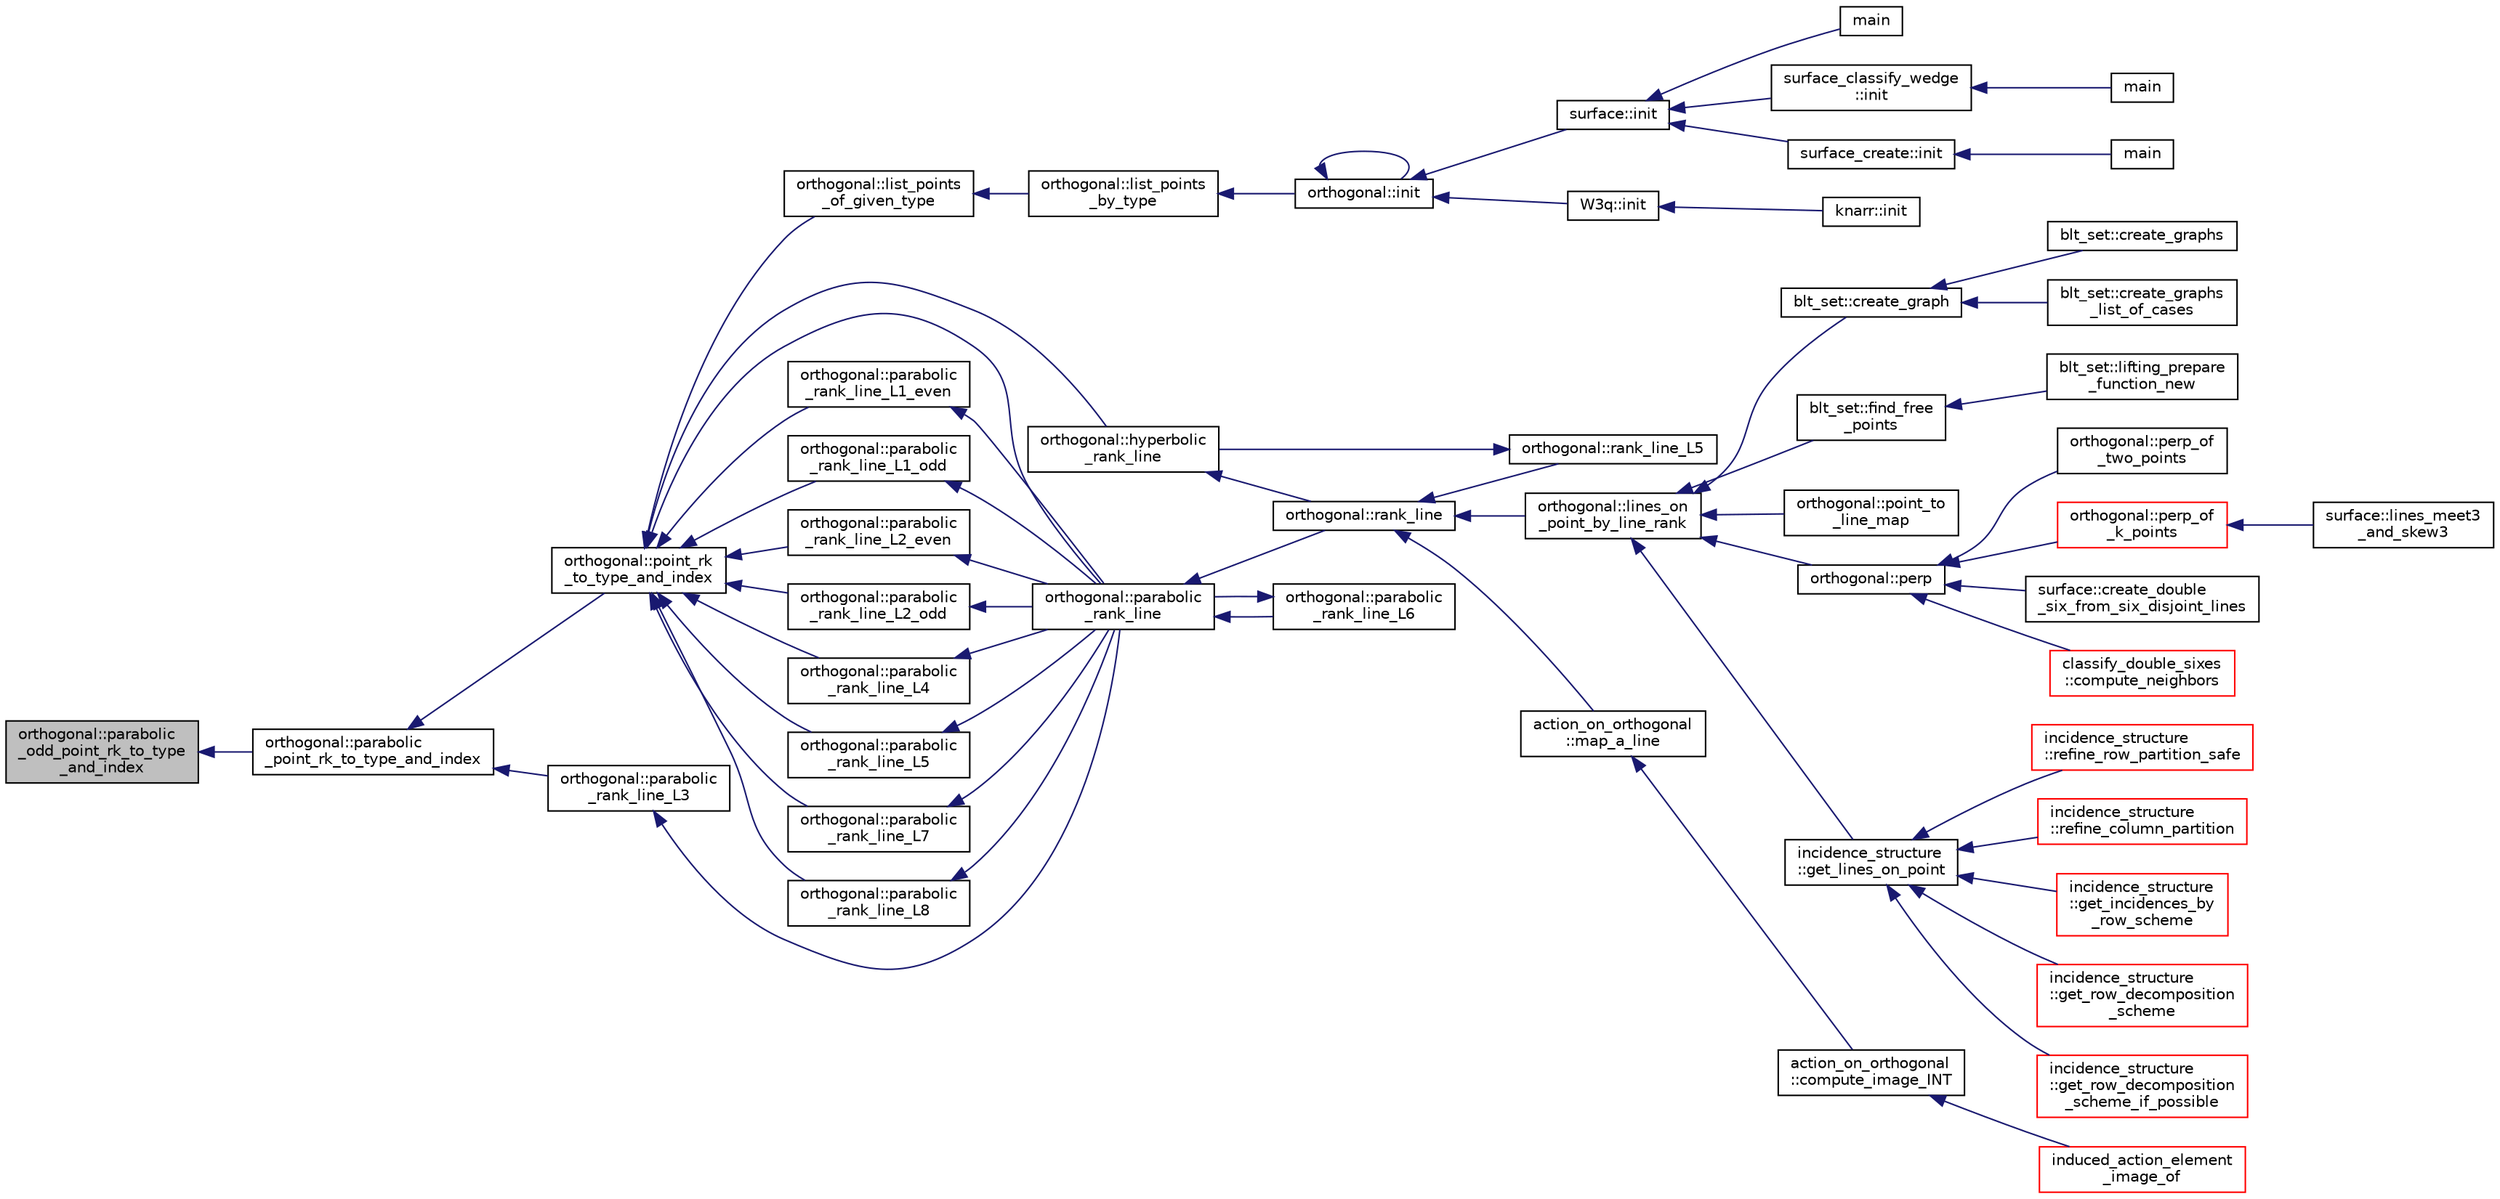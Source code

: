 digraph "orthogonal::parabolic_odd_point_rk_to_type_and_index"
{
  edge [fontname="Helvetica",fontsize="10",labelfontname="Helvetica",labelfontsize="10"];
  node [fontname="Helvetica",fontsize="10",shape=record];
  rankdir="LR";
  Node23595 [label="orthogonal::parabolic\l_odd_point_rk_to_type\l_and_index",height=0.2,width=0.4,color="black", fillcolor="grey75", style="filled", fontcolor="black"];
  Node23595 -> Node23596 [dir="back",color="midnightblue",fontsize="10",style="solid",fontname="Helvetica"];
  Node23596 [label="orthogonal::parabolic\l_point_rk_to_type_and_index",height=0.2,width=0.4,color="black", fillcolor="white", style="filled",URL="$d7/daa/classorthogonal.html#aadca2791fa70e971edf85858b725502d"];
  Node23596 -> Node23597 [dir="back",color="midnightblue",fontsize="10",style="solid",fontname="Helvetica"];
  Node23597 [label="orthogonal::point_rk\l_to_type_and_index",height=0.2,width=0.4,color="black", fillcolor="white", style="filled",URL="$d7/daa/classorthogonal.html#a5419c9c6b60c81e6e66f3606e7ad1815"];
  Node23597 -> Node23598 [dir="back",color="midnightblue",fontsize="10",style="solid",fontname="Helvetica"];
  Node23598 [label="orthogonal::list_points\l_of_given_type",height=0.2,width=0.4,color="black", fillcolor="white", style="filled",URL="$d7/daa/classorthogonal.html#a80ded28f55a2191d5a5ec5fe9ee1a4c7"];
  Node23598 -> Node23599 [dir="back",color="midnightblue",fontsize="10",style="solid",fontname="Helvetica"];
  Node23599 [label="orthogonal::list_points\l_by_type",height=0.2,width=0.4,color="black", fillcolor="white", style="filled",URL="$d7/daa/classorthogonal.html#a078981d509c626c1cdad322ab94c697c"];
  Node23599 -> Node23600 [dir="back",color="midnightblue",fontsize="10",style="solid",fontname="Helvetica"];
  Node23600 [label="orthogonal::init",height=0.2,width=0.4,color="black", fillcolor="white", style="filled",URL="$d7/daa/classorthogonal.html#a8bd53ba30f34ac50889503f0f3ef6deb"];
  Node23600 -> Node23600 [dir="back",color="midnightblue",fontsize="10",style="solid",fontname="Helvetica"];
  Node23600 -> Node23601 [dir="back",color="midnightblue",fontsize="10",style="solid",fontname="Helvetica"];
  Node23601 [label="surface::init",height=0.2,width=0.4,color="black", fillcolor="white", style="filled",URL="$d5/d88/classsurface.html#a90570b0ca6ab02988159f2c40cb27308"];
  Node23601 -> Node23602 [dir="back",color="midnightblue",fontsize="10",style="solid",fontname="Helvetica"];
  Node23602 [label="main",height=0.2,width=0.4,color="black", fillcolor="white", style="filled",URL="$d6/dc3/arc__lifting__main_8_c.html#a217dbf8b442f20279ea00b898af96f52"];
  Node23601 -> Node23603 [dir="back",color="midnightblue",fontsize="10",style="solid",fontname="Helvetica"];
  Node23603 [label="surface_classify_wedge\l::init",height=0.2,width=0.4,color="black", fillcolor="white", style="filled",URL="$d7/d5c/classsurface__classify__wedge.html#a43302106663b307aa8274a5112a7010a"];
  Node23603 -> Node23604 [dir="back",color="midnightblue",fontsize="10",style="solid",fontname="Helvetica"];
  Node23604 [label="main",height=0.2,width=0.4,color="black", fillcolor="white", style="filled",URL="$df/df8/surface__classify_8_c.html#a217dbf8b442f20279ea00b898af96f52"];
  Node23601 -> Node23605 [dir="back",color="midnightblue",fontsize="10",style="solid",fontname="Helvetica"];
  Node23605 [label="surface_create::init",height=0.2,width=0.4,color="black", fillcolor="white", style="filled",URL="$de/da4/classsurface__create.html#ab0db5c12825f778e3caf8aa4da02eb06"];
  Node23605 -> Node23606 [dir="back",color="midnightblue",fontsize="10",style="solid",fontname="Helvetica"];
  Node23606 [label="main",height=0.2,width=0.4,color="black", fillcolor="white", style="filled",URL="$d2/dfa/create__surface__main_8_c.html#a217dbf8b442f20279ea00b898af96f52"];
  Node23600 -> Node23607 [dir="back",color="midnightblue",fontsize="10",style="solid",fontname="Helvetica"];
  Node23607 [label="W3q::init",height=0.2,width=0.4,color="black", fillcolor="white", style="filled",URL="$de/d2c/class_w3q.html#a215fe070895a4915537fcb1bfba4f777"];
  Node23607 -> Node23608 [dir="back",color="midnightblue",fontsize="10",style="solid",fontname="Helvetica"];
  Node23608 [label="knarr::init",height=0.2,width=0.4,color="black", fillcolor="white", style="filled",URL="$d7/de5/classknarr.html#a1e25f28aeec8f316cc0ce81eb89e670e"];
  Node23597 -> Node23609 [dir="back",color="midnightblue",fontsize="10",style="solid",fontname="Helvetica"];
  Node23609 [label="orthogonal::hyperbolic\l_rank_line",height=0.2,width=0.4,color="black", fillcolor="white", style="filled",URL="$d7/daa/classorthogonal.html#a2810f9a6851f445b03fdbfe2a888e9f5"];
  Node23609 -> Node23610 [dir="back",color="midnightblue",fontsize="10",style="solid",fontname="Helvetica"];
  Node23610 [label="orthogonal::rank_line",height=0.2,width=0.4,color="black", fillcolor="white", style="filled",URL="$d7/daa/classorthogonal.html#a5e1b5a3eb76840f425e71f25dabcd470"];
  Node23610 -> Node23611 [dir="back",color="midnightblue",fontsize="10",style="solid",fontname="Helvetica"];
  Node23611 [label="orthogonal::lines_on\l_point_by_line_rank",height=0.2,width=0.4,color="black", fillcolor="white", style="filled",URL="$d7/daa/classorthogonal.html#adc21874b6da3cd3585c704994fb538aa"];
  Node23611 -> Node23612 [dir="back",color="midnightblue",fontsize="10",style="solid",fontname="Helvetica"];
  Node23612 [label="blt_set::create_graph",height=0.2,width=0.4,color="black", fillcolor="white", style="filled",URL="$d1/d3d/classblt__set.html#ae92249ece99ffbc92e93e49cd5d5dccf"];
  Node23612 -> Node23613 [dir="back",color="midnightblue",fontsize="10",style="solid",fontname="Helvetica"];
  Node23613 [label="blt_set::create_graphs",height=0.2,width=0.4,color="black", fillcolor="white", style="filled",URL="$d1/d3d/classblt__set.html#a3f1d4a8ed15875c47b327949f26a4533"];
  Node23612 -> Node23614 [dir="back",color="midnightblue",fontsize="10",style="solid",fontname="Helvetica"];
  Node23614 [label="blt_set::create_graphs\l_list_of_cases",height=0.2,width=0.4,color="black", fillcolor="white", style="filled",URL="$d1/d3d/classblt__set.html#a91ad531d4154bd887182dbd6121476f3"];
  Node23611 -> Node23615 [dir="back",color="midnightblue",fontsize="10",style="solid",fontname="Helvetica"];
  Node23615 [label="blt_set::find_free\l_points",height=0.2,width=0.4,color="black", fillcolor="white", style="filled",URL="$d1/d3d/classblt__set.html#a71f82dd3dc4a901ea2a0949d2f1af302"];
  Node23615 -> Node23616 [dir="back",color="midnightblue",fontsize="10",style="solid",fontname="Helvetica"];
  Node23616 [label="blt_set::lifting_prepare\l_function_new",height=0.2,width=0.4,color="black", fillcolor="white", style="filled",URL="$d1/d3d/classblt__set.html#a1314b7c0a3b78ba54c0f61a397d8afce"];
  Node23611 -> Node23617 [dir="back",color="midnightblue",fontsize="10",style="solid",fontname="Helvetica"];
  Node23617 [label="orthogonal::point_to\l_line_map",height=0.2,width=0.4,color="black", fillcolor="white", style="filled",URL="$d7/daa/classorthogonal.html#a1eae48671390d1c251303be93b45f9e4"];
  Node23611 -> Node23618 [dir="back",color="midnightblue",fontsize="10",style="solid",fontname="Helvetica"];
  Node23618 [label="orthogonal::perp",height=0.2,width=0.4,color="black", fillcolor="white", style="filled",URL="$d7/daa/classorthogonal.html#ae80e0fa8d1e8caddb9afbb466e3d3189"];
  Node23618 -> Node23619 [dir="back",color="midnightblue",fontsize="10",style="solid",fontname="Helvetica"];
  Node23619 [label="orthogonal::perp_of\l_two_points",height=0.2,width=0.4,color="black", fillcolor="white", style="filled",URL="$d7/daa/classorthogonal.html#a6a05fef2e61ed508bff66d6728c58ec0"];
  Node23618 -> Node23620 [dir="back",color="midnightblue",fontsize="10",style="solid",fontname="Helvetica"];
  Node23620 [label="orthogonal::perp_of\l_k_points",height=0.2,width=0.4,color="red", fillcolor="white", style="filled",URL="$d7/daa/classorthogonal.html#a6a92a4680dc76bb289141fc5c765f5fb"];
  Node23620 -> Node23621 [dir="back",color="midnightblue",fontsize="10",style="solid",fontname="Helvetica"];
  Node23621 [label="surface::lines_meet3\l_and_skew3",height=0.2,width=0.4,color="black", fillcolor="white", style="filled",URL="$d5/d88/classsurface.html#af87ed9d20b980a89342f20c206ae5790"];
  Node23618 -> Node23643 [dir="back",color="midnightblue",fontsize="10",style="solid",fontname="Helvetica"];
  Node23643 [label="surface::create_double\l_six_from_six_disjoint_lines",height=0.2,width=0.4,color="black", fillcolor="white", style="filled",URL="$d5/d88/classsurface.html#a4c44f0a33d709edee71537547880dd87"];
  Node23618 -> Node23644 [dir="back",color="midnightblue",fontsize="10",style="solid",fontname="Helvetica"];
  Node23644 [label="classify_double_sixes\l::compute_neighbors",height=0.2,width=0.4,color="red", fillcolor="white", style="filled",URL="$dd/d23/classclassify__double__sixes.html#a675e241052c36c58063ddcfc06d209b2"];
  Node23611 -> Node23645 [dir="back",color="midnightblue",fontsize="10",style="solid",fontname="Helvetica"];
  Node23645 [label="incidence_structure\l::get_lines_on_point",height=0.2,width=0.4,color="black", fillcolor="white", style="filled",URL="$da/d8a/classincidence__structure.html#a09148fd9478525b4a65c8e44833d1861"];
  Node23645 -> Node23646 [dir="back",color="midnightblue",fontsize="10",style="solid",fontname="Helvetica"];
  Node23646 [label="incidence_structure\l::refine_row_partition_safe",height=0.2,width=0.4,color="red", fillcolor="white", style="filled",URL="$da/d8a/classincidence__structure.html#ae84b2dc0f1a0cd1f9acfadcae21e3745"];
  Node23645 -> Node23667 [dir="back",color="midnightblue",fontsize="10",style="solid",fontname="Helvetica"];
  Node23667 [label="incidence_structure\l::refine_column_partition",height=0.2,width=0.4,color="red", fillcolor="white", style="filled",URL="$da/d8a/classincidence__structure.html#ac262f307c1531d67496129dc7890cda4"];
  Node23645 -> Node23672 [dir="back",color="midnightblue",fontsize="10",style="solid",fontname="Helvetica"];
  Node23672 [label="incidence_structure\l::get_incidences_by\l_row_scheme",height=0.2,width=0.4,color="red", fillcolor="white", style="filled",URL="$da/d8a/classincidence__structure.html#addab249e03244133841bd793389c792c"];
  Node23645 -> Node23676 [dir="back",color="midnightblue",fontsize="10",style="solid",fontname="Helvetica"];
  Node23676 [label="incidence_structure\l::get_row_decomposition\l_scheme",height=0.2,width=0.4,color="red", fillcolor="white", style="filled",URL="$da/d8a/classincidence__structure.html#aa0ad04253ba8e75bb15900ee8b01c9aa"];
  Node23645 -> Node23687 [dir="back",color="midnightblue",fontsize="10",style="solid",fontname="Helvetica"];
  Node23687 [label="incidence_structure\l::get_row_decomposition\l_scheme_if_possible",height=0.2,width=0.4,color="red", fillcolor="white", style="filled",URL="$da/d8a/classincidence__structure.html#ac93d2a6419b0fca3f25f101c5f08caf5"];
  Node23610 -> Node23689 [dir="back",color="midnightblue",fontsize="10",style="solid",fontname="Helvetica"];
  Node23689 [label="orthogonal::rank_line_L5",height=0.2,width=0.4,color="black", fillcolor="white", style="filled",URL="$d7/daa/classorthogonal.html#a80bcc065004ef76b70cef437fff6f54c"];
  Node23689 -> Node23609 [dir="back",color="midnightblue",fontsize="10",style="solid",fontname="Helvetica"];
  Node23610 -> Node23690 [dir="back",color="midnightblue",fontsize="10",style="solid",fontname="Helvetica"];
  Node23690 [label="action_on_orthogonal\l::map_a_line",height=0.2,width=0.4,color="black", fillcolor="white", style="filled",URL="$dc/d87/classaction__on__orthogonal.html#ac7e41a4bbc9e0f2813f2f7030f3ed177"];
  Node23690 -> Node23691 [dir="back",color="midnightblue",fontsize="10",style="solid",fontname="Helvetica"];
  Node23691 [label="action_on_orthogonal\l::compute_image_INT",height=0.2,width=0.4,color="black", fillcolor="white", style="filled",URL="$dc/d87/classaction__on__orthogonal.html#a53cee5a150163f7614151b9cd1fc06f3"];
  Node23691 -> Node23692 [dir="back",color="midnightblue",fontsize="10",style="solid",fontname="Helvetica"];
  Node23692 [label="induced_action_element\l_image_of",height=0.2,width=0.4,color="red", fillcolor="white", style="filled",URL="$d3/d27/interface_8_c.html#a821850d6c3988dd122de0489cd36f0f0"];
  Node23597 -> Node23892 [dir="back",color="midnightblue",fontsize="10",style="solid",fontname="Helvetica"];
  Node23892 [label="orthogonal::parabolic\l_rank_line",height=0.2,width=0.4,color="black", fillcolor="white", style="filled",URL="$d7/daa/classorthogonal.html#a7df334ceca90bc5b90c56354dbaf45c9"];
  Node23892 -> Node23610 [dir="back",color="midnightblue",fontsize="10",style="solid",fontname="Helvetica"];
  Node23892 -> Node23893 [dir="back",color="midnightblue",fontsize="10",style="solid",fontname="Helvetica"];
  Node23893 [label="orthogonal::parabolic\l_rank_line_L6",height=0.2,width=0.4,color="black", fillcolor="white", style="filled",URL="$d7/daa/classorthogonal.html#ab242f864cc2a012dee7c379649d2e566"];
  Node23893 -> Node23892 [dir="back",color="midnightblue",fontsize="10",style="solid",fontname="Helvetica"];
  Node23597 -> Node23894 [dir="back",color="midnightblue",fontsize="10",style="solid",fontname="Helvetica"];
  Node23894 [label="orthogonal::parabolic\l_rank_line_L1_even",height=0.2,width=0.4,color="black", fillcolor="white", style="filled",URL="$d7/daa/classorthogonal.html#a7f055ba3f318499430444e583ed03ee3"];
  Node23894 -> Node23892 [dir="back",color="midnightblue",fontsize="10",style="solid",fontname="Helvetica"];
  Node23597 -> Node23895 [dir="back",color="midnightblue",fontsize="10",style="solid",fontname="Helvetica"];
  Node23895 [label="orthogonal::parabolic\l_rank_line_L1_odd",height=0.2,width=0.4,color="black", fillcolor="white", style="filled",URL="$d7/daa/classorthogonal.html#aab93abadf848b0a5d72b367f155cd7e4"];
  Node23895 -> Node23892 [dir="back",color="midnightblue",fontsize="10",style="solid",fontname="Helvetica"];
  Node23597 -> Node23896 [dir="back",color="midnightblue",fontsize="10",style="solid",fontname="Helvetica"];
  Node23896 [label="orthogonal::parabolic\l_rank_line_L2_even",height=0.2,width=0.4,color="black", fillcolor="white", style="filled",URL="$d7/daa/classorthogonal.html#ad884e741520104066da699b1133deeb0"];
  Node23896 -> Node23892 [dir="back",color="midnightblue",fontsize="10",style="solid",fontname="Helvetica"];
  Node23597 -> Node23897 [dir="back",color="midnightblue",fontsize="10",style="solid",fontname="Helvetica"];
  Node23897 [label="orthogonal::parabolic\l_rank_line_L2_odd",height=0.2,width=0.4,color="black", fillcolor="white", style="filled",URL="$d7/daa/classorthogonal.html#a87ddd814e99966b82e69a1041307074f"];
  Node23897 -> Node23892 [dir="back",color="midnightblue",fontsize="10",style="solid",fontname="Helvetica"];
  Node23597 -> Node23898 [dir="back",color="midnightblue",fontsize="10",style="solid",fontname="Helvetica"];
  Node23898 [label="orthogonal::parabolic\l_rank_line_L4",height=0.2,width=0.4,color="black", fillcolor="white", style="filled",URL="$d7/daa/classorthogonal.html#a9e693d30c0ade825f389feec38ea83b2"];
  Node23898 -> Node23892 [dir="back",color="midnightblue",fontsize="10",style="solid",fontname="Helvetica"];
  Node23597 -> Node23899 [dir="back",color="midnightblue",fontsize="10",style="solid",fontname="Helvetica"];
  Node23899 [label="orthogonal::parabolic\l_rank_line_L5",height=0.2,width=0.4,color="black", fillcolor="white", style="filled",URL="$d7/daa/classorthogonal.html#ab9ff5dd42f31a297d03c559a4934a950"];
  Node23899 -> Node23892 [dir="back",color="midnightblue",fontsize="10",style="solid",fontname="Helvetica"];
  Node23597 -> Node23900 [dir="back",color="midnightblue",fontsize="10",style="solid",fontname="Helvetica"];
  Node23900 [label="orthogonal::parabolic\l_rank_line_L7",height=0.2,width=0.4,color="black", fillcolor="white", style="filled",URL="$d7/daa/classorthogonal.html#ac38fe609d558cb7b16d92b7eb606c6f1"];
  Node23900 -> Node23892 [dir="back",color="midnightblue",fontsize="10",style="solid",fontname="Helvetica"];
  Node23597 -> Node23901 [dir="back",color="midnightblue",fontsize="10",style="solid",fontname="Helvetica"];
  Node23901 [label="orthogonal::parabolic\l_rank_line_L8",height=0.2,width=0.4,color="black", fillcolor="white", style="filled",URL="$d7/daa/classorthogonal.html#af1fb4b5a1ab65d189daea2de78de5225"];
  Node23901 -> Node23892 [dir="back",color="midnightblue",fontsize="10",style="solid",fontname="Helvetica"];
  Node23596 -> Node23902 [dir="back",color="midnightblue",fontsize="10",style="solid",fontname="Helvetica"];
  Node23902 [label="orthogonal::parabolic\l_rank_line_L3",height=0.2,width=0.4,color="black", fillcolor="white", style="filled",URL="$d7/daa/classorthogonal.html#afea1a02e2b439b28127cfa2a782da8c9"];
  Node23902 -> Node23892 [dir="back",color="midnightblue",fontsize="10",style="solid",fontname="Helvetica"];
}
